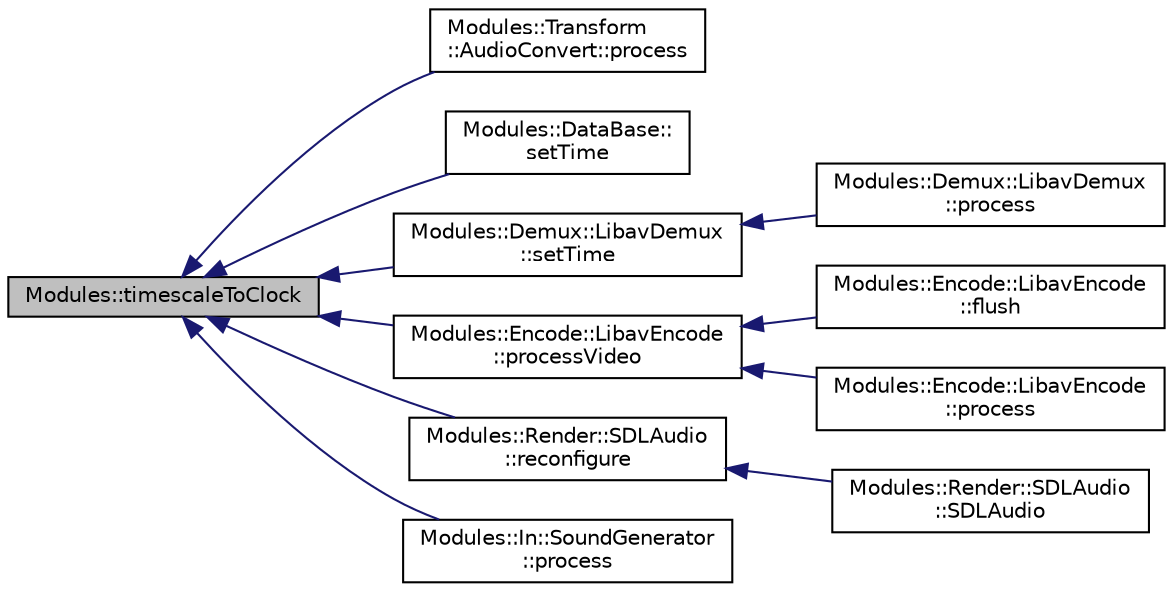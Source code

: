 digraph "Modules::timescaleToClock"
{
 // INTERACTIVE_SVG=YES
  edge [fontname="Helvetica",fontsize="10",labelfontname="Helvetica",labelfontsize="10"];
  node [fontname="Helvetica",fontsize="10",shape=record];
  rankdir="LR";
  Node1 [label="Modules::timescaleToClock",height=0.2,width=0.4,color="black", fillcolor="grey75", style="filled", fontcolor="black"];
  Node1 -> Node2 [dir="back",color="midnightblue",fontsize="10",style="solid",fontname="Helvetica"];
  Node2 [label="Modules::Transform\l::AudioConvert::process",height=0.2,width=0.4,color="black", fillcolor="white", style="filled",URL="$class_modules_1_1_transform_1_1_audio_convert.html#a8193326c3bf3b7cdce8e740f521b1065"];
  Node1 -> Node3 [dir="back",color="midnightblue",fontsize="10",style="solid",fontname="Helvetica"];
  Node3 [label="Modules::DataBase::\lsetTime",height=0.2,width=0.4,color="black", fillcolor="white", style="filled",URL="$class_modules_1_1_data_base.html#ac3a0915a20d683165b92bcd6772d8eab"];
  Node1 -> Node4 [dir="back",color="midnightblue",fontsize="10",style="solid",fontname="Helvetica"];
  Node4 [label="Modules::Demux::LibavDemux\l::setTime",height=0.2,width=0.4,color="black", fillcolor="white", style="filled",URL="$class_modules_1_1_demux_1_1_libav_demux.html#a8af8f5a46ddeb2e92d1491ea008e833a"];
  Node4 -> Node5 [dir="back",color="midnightblue",fontsize="10",style="solid",fontname="Helvetica"];
  Node5 [label="Modules::Demux::LibavDemux\l::process",height=0.2,width=0.4,color="black", fillcolor="white", style="filled",URL="$class_modules_1_1_demux_1_1_libav_demux.html#a754cc192eef52dbbd1e2cd2bc3232242"];
  Node1 -> Node6 [dir="back",color="midnightblue",fontsize="10",style="solid",fontname="Helvetica"];
  Node6 [label="Modules::Encode::LibavEncode\l::processVideo",height=0.2,width=0.4,color="black", fillcolor="white", style="filled",URL="$class_modules_1_1_encode_1_1_libav_encode.html#aa403370c2299223e14a266e60bb3c3c8"];
  Node6 -> Node7 [dir="back",color="midnightblue",fontsize="10",style="solid",fontname="Helvetica"];
  Node7 [label="Modules::Encode::LibavEncode\l::flush",height=0.2,width=0.4,color="black", fillcolor="white", style="filled",URL="$class_modules_1_1_encode_1_1_libav_encode.html#a4dfdf8512d03a74def3125c536b523fd"];
  Node6 -> Node8 [dir="back",color="midnightblue",fontsize="10",style="solid",fontname="Helvetica"];
  Node8 [label="Modules::Encode::LibavEncode\l::process",height=0.2,width=0.4,color="black", fillcolor="white", style="filled",URL="$class_modules_1_1_encode_1_1_libav_encode.html#ab841a579d99a52c73c05f4370b0d5765"];
  Node1 -> Node9 [dir="back",color="midnightblue",fontsize="10",style="solid",fontname="Helvetica"];
  Node9 [label="Modules::Render::SDLAudio\l::reconfigure",height=0.2,width=0.4,color="black", fillcolor="white", style="filled",URL="$class_modules_1_1_render_1_1_s_d_l_audio.html#ac0f1338899d804a683faee819374374c"];
  Node9 -> Node10 [dir="back",color="midnightblue",fontsize="10",style="solid",fontname="Helvetica"];
  Node10 [label="Modules::Render::SDLAudio\l::SDLAudio",height=0.2,width=0.4,color="black", fillcolor="white", style="filled",URL="$class_modules_1_1_render_1_1_s_d_l_audio.html#ad899ba30efaf0021c42140adc843a870"];
  Node1 -> Node11 [dir="back",color="midnightblue",fontsize="10",style="solid",fontname="Helvetica"];
  Node11 [label="Modules::In::SoundGenerator\l::process",height=0.2,width=0.4,color="black", fillcolor="white", style="filled",URL="$class_modules_1_1_in_1_1_sound_generator.html#a45456674c6189f634b52f1d841cd2d75"];
}
